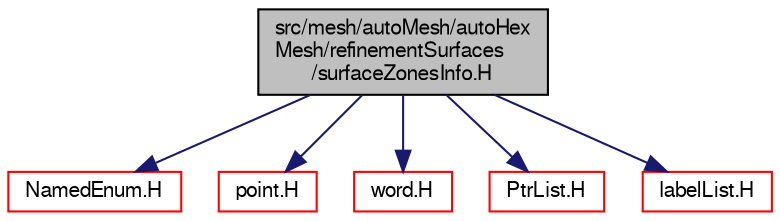 digraph "src/mesh/autoMesh/autoHexMesh/refinementSurfaces/surfaceZonesInfo.H"
{
  bgcolor="transparent";
  edge [fontname="FreeSans",fontsize="10",labelfontname="FreeSans",labelfontsize="10"];
  node [fontname="FreeSans",fontsize="10",shape=record];
  Node0 [label="src/mesh/autoMesh/autoHex\lMesh/refinementSurfaces\l/surfaceZonesInfo.H",height=0.2,width=0.4,color="black", fillcolor="grey75", style="filled", fontcolor="black"];
  Node0 -> Node1 [color="midnightblue",fontsize="10",style="solid",fontname="FreeSans"];
  Node1 [label="NamedEnum.H",height=0.2,width=0.4,color="red",URL="$a08783.html"];
  Node0 -> Node58 [color="midnightblue",fontsize="10",style="solid",fontname="FreeSans"];
  Node58 [label="point.H",height=0.2,width=0.4,color="red",URL="$a12059.html"];
  Node0 -> Node10 [color="midnightblue",fontsize="10",style="solid",fontname="FreeSans"];
  Node10 [label="word.H",height=0.2,width=0.4,color="red",URL="$a12662.html"];
  Node0 -> Node67 [color="midnightblue",fontsize="10",style="solid",fontname="FreeSans"];
  Node67 [label="PtrList.H",height=0.2,width=0.4,color="red",URL="$a08717.html"];
  Node0 -> Node72 [color="midnightblue",fontsize="10",style="solid",fontname="FreeSans"];
  Node72 [label="labelList.H",height=0.2,width=0.4,color="red",URL="$a12380.html"];
}

